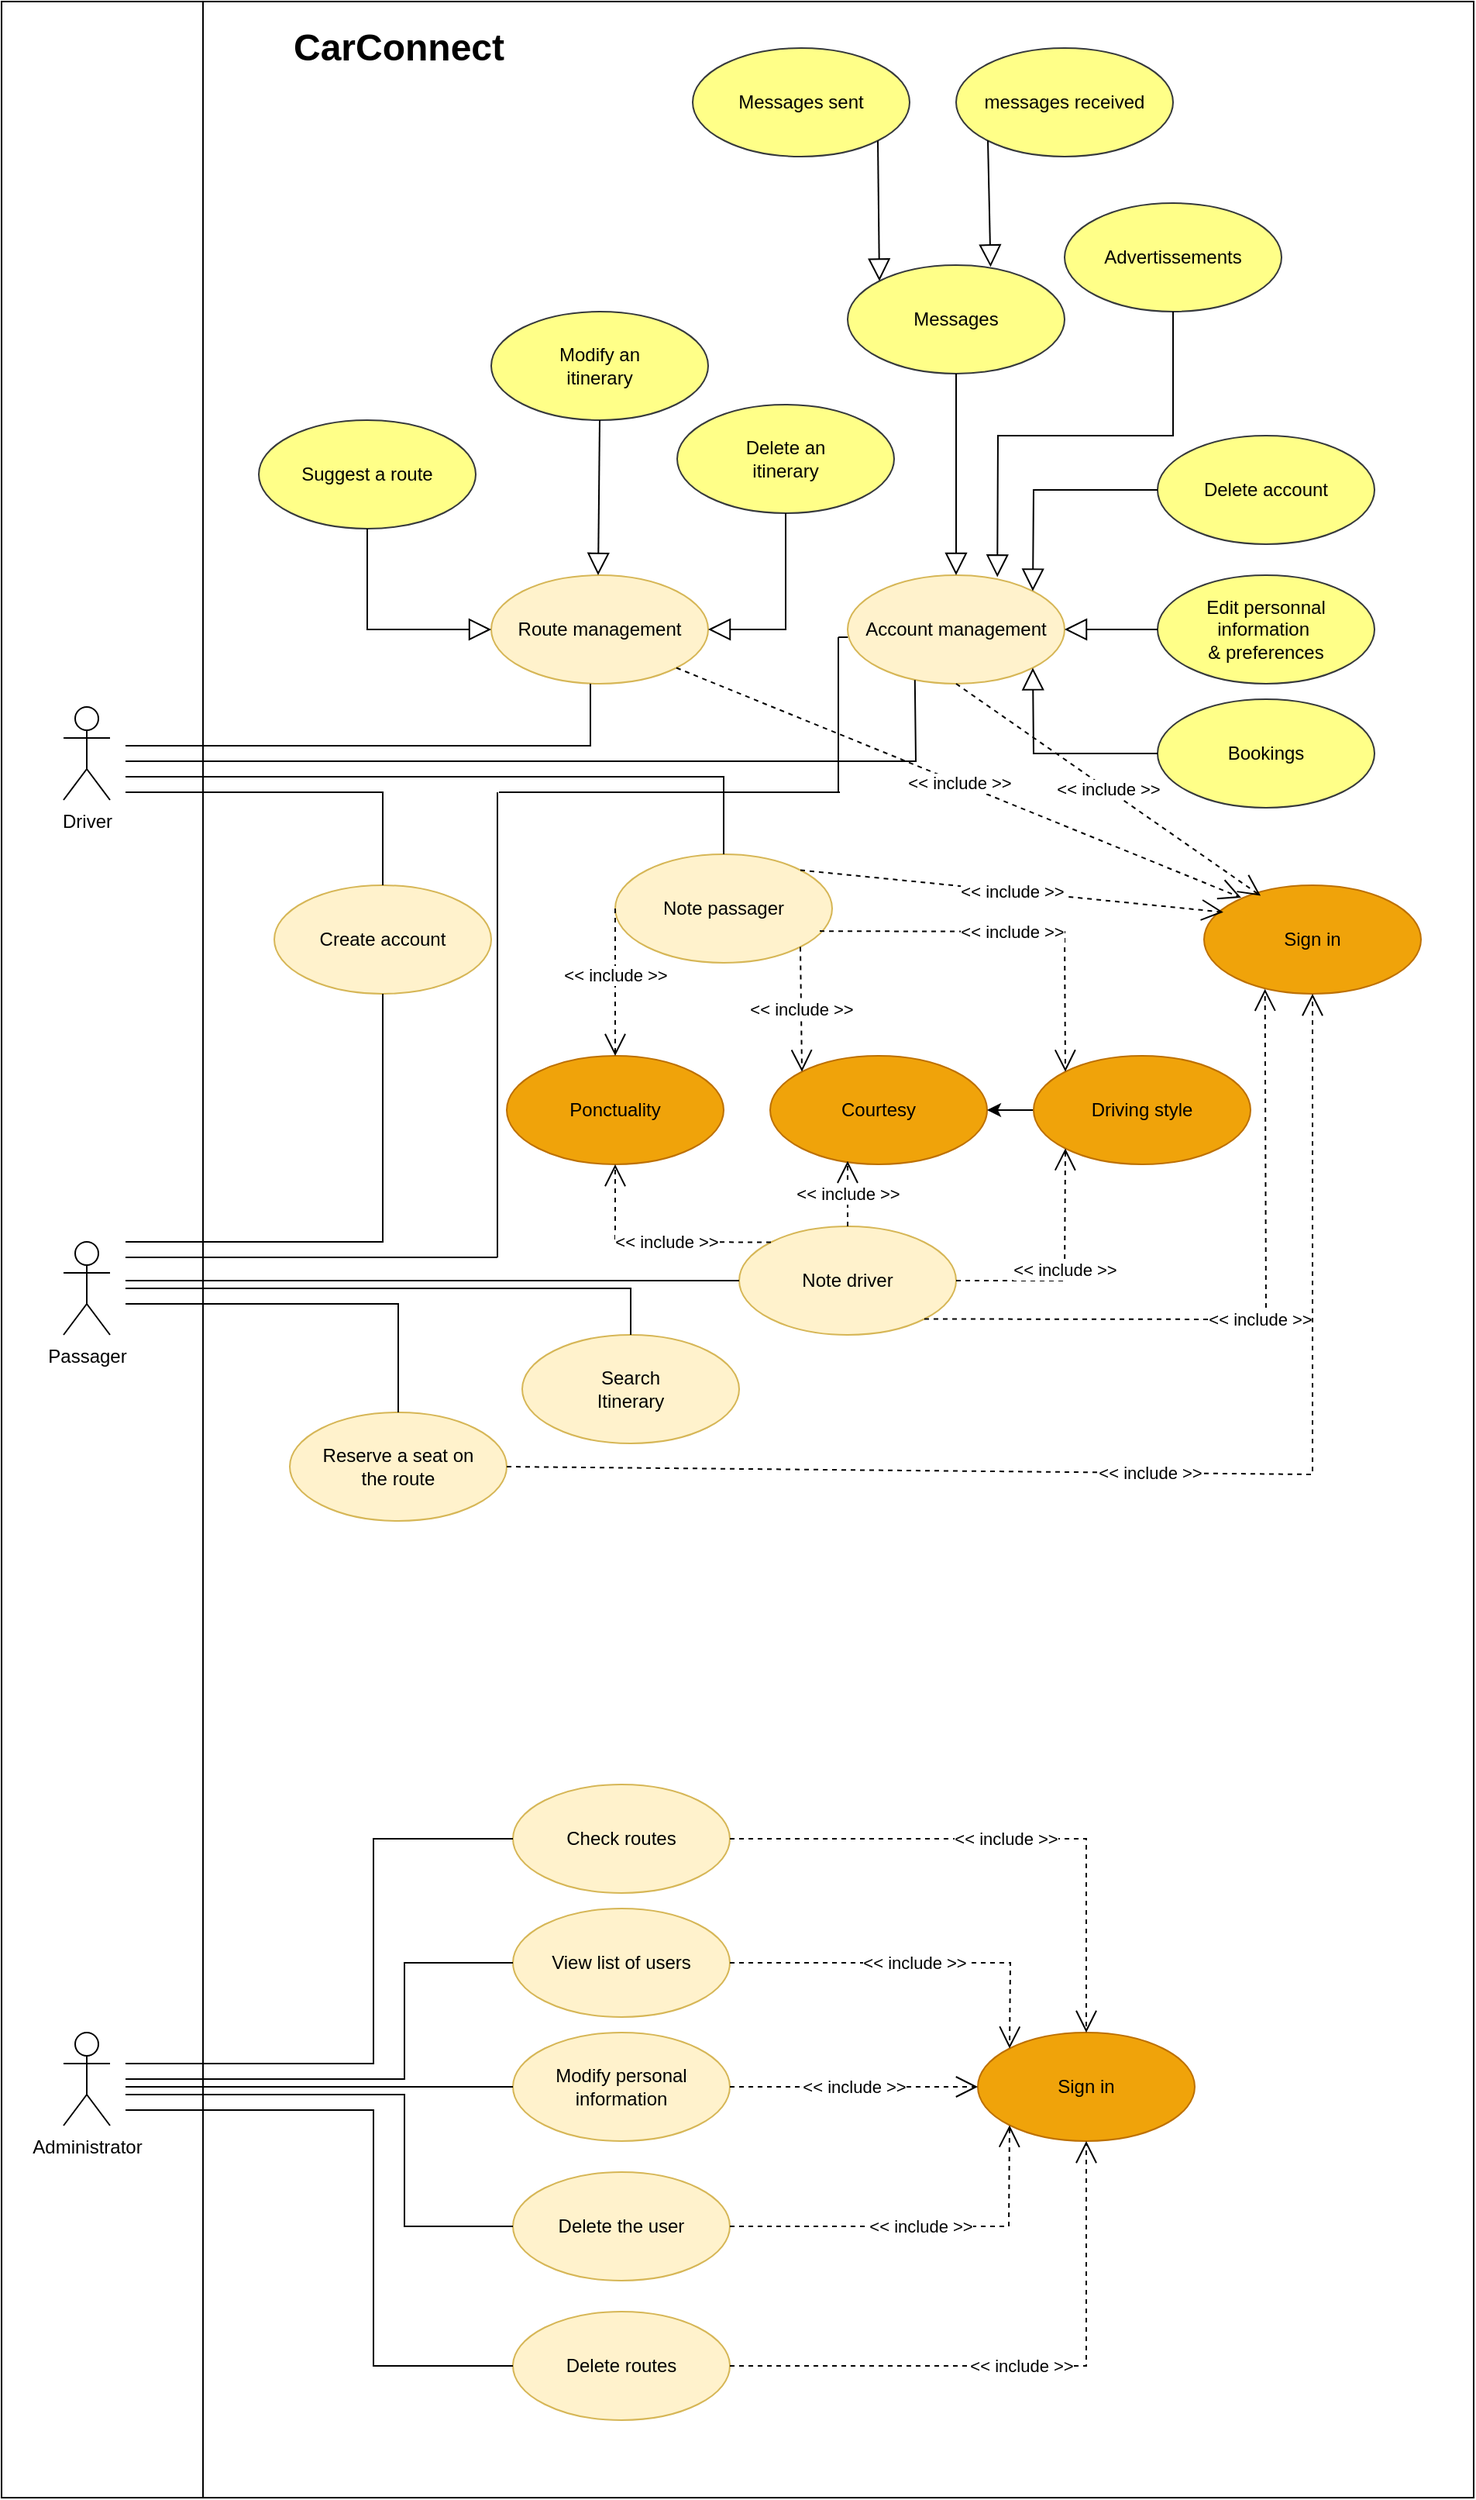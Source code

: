 <mxfile version="26.1.0">
  <diagram name="Page-1" id="--tM3wPtxwtpkSuRADcL">
    <mxGraphModel dx="1582" dy="1767" grid="1" gridSize="10" guides="1" tooltips="1" connect="1" arrows="1" fold="1" page="1" pageScale="1" pageWidth="827" pageHeight="1169" math="0" shadow="0">
      <root>
        <mxCell id="0" />
        <mxCell id="1" parent="0" />
        <mxCell id="KOOQ3f6KhEWfk4382-q5-13" value="" style="rounded=0;whiteSpace=wrap;html=1;" vertex="1" parent="1">
          <mxGeometry x="700" y="90" width="946" height="1610" as="geometry" />
        </mxCell>
        <mxCell id="KOOQ3f6KhEWfk4382-q5-12" value="" style="rounded=0;whiteSpace=wrap;html=1;" vertex="1" parent="1">
          <mxGeometry x="830" y="90" width="820" height="1610" as="geometry" />
        </mxCell>
        <mxCell id="TRSJzEvxHJCrdjSe0Vc8-3" value="Create account" style="ellipse;whiteSpace=wrap;html=1;fillColor=#fff2cc;strokeColor=#d6b656;" parent="1" vertex="1">
          <mxGeometry x="876" y="660" width="140" height="70" as="geometry" />
        </mxCell>
        <mxCell id="TRSJzEvxHJCrdjSe0Vc8-4" value="Account management" style="ellipse;whiteSpace=wrap;html=1;fillColor=#fff2cc;strokeColor=#d6b656;" parent="1" vertex="1">
          <mxGeometry x="1246" y="460" width="140" height="70" as="geometry" />
        </mxCell>
        <mxCell id="TRSJzEvxHJCrdjSe0Vc8-5" value="Route management" style="ellipse;whiteSpace=wrap;html=1;fillColor=#fff2cc;strokeColor=#d6b656;" parent="1" vertex="1">
          <mxGeometry x="1016" y="460" width="140" height="70" as="geometry" />
        </mxCell>
        <mxCell id="TRSJzEvxHJCrdjSe0Vc8-6" value="Note passager" style="ellipse;whiteSpace=wrap;html=1;fillColor=#fff2cc;strokeColor=#d6b656;" parent="1" vertex="1">
          <mxGeometry x="1096" y="640" width="140" height="70" as="geometry" />
        </mxCell>
        <mxCell id="TRSJzEvxHJCrdjSe0Vc8-7" value="Note driver" style="ellipse;whiteSpace=wrap;html=1;fillColor=#fff2cc;strokeColor=#d6b656;" parent="1" vertex="1">
          <mxGeometry x="1176" y="880" width="140" height="70" as="geometry" />
        </mxCell>
        <mxCell id="TRSJzEvxHJCrdjSe0Vc8-8" value="Reserve a seat on&lt;div&gt;the route&lt;/div&gt;" style="ellipse;whiteSpace=wrap;html=1;fillColor=#fff2cc;strokeColor=#d6b656;" parent="1" vertex="1">
          <mxGeometry x="886" y="1000" width="140" height="70" as="geometry" />
        </mxCell>
        <mxCell id="TRSJzEvxHJCrdjSe0Vc8-9" value="View list of users" style="ellipse;whiteSpace=wrap;html=1;fillColor=#fff2cc;strokeColor=#d6b656;" parent="1" vertex="1">
          <mxGeometry x="1030" y="1320" width="140" height="70" as="geometry" />
        </mxCell>
        <mxCell id="TRSJzEvxHJCrdjSe0Vc8-10" value="Modify personal information" style="ellipse;whiteSpace=wrap;html=1;fillColor=#fff2cc;strokeColor=#d6b656;" parent="1" vertex="1">
          <mxGeometry x="1030" y="1400" width="140" height="70" as="geometry" />
        </mxCell>
        <mxCell id="TRSJzEvxHJCrdjSe0Vc8-11" value="Delete routes" style="ellipse;whiteSpace=wrap;html=1;fillColor=#fff2cc;strokeColor=#d6b656;" parent="1" vertex="1">
          <mxGeometry x="1030" y="1580" width="140" height="70" as="geometry" />
        </mxCell>
        <mxCell id="TRSJzEvxHJCrdjSe0Vc8-12" value="Delete the user" style="ellipse;whiteSpace=wrap;html=1;fillColor=#fff2cc;strokeColor=#d6b656;" parent="1" vertex="1">
          <mxGeometry x="1030" y="1490" width="140" height="70" as="geometry" />
        </mxCell>
        <mxCell id="TRSJzEvxHJCrdjSe0Vc8-13" value="Check routes" style="ellipse;whiteSpace=wrap;html=1;fillColor=#fff2cc;strokeColor=#d6b656;" parent="1" vertex="1">
          <mxGeometry x="1030" y="1240" width="140" height="70" as="geometry" />
        </mxCell>
        <mxCell id="TRSJzEvxHJCrdjSe0Vc8-14" value="messages received" style="ellipse;whiteSpace=wrap;html=1;fillColor=#ffff88;strokeColor=#36393d;" parent="1" vertex="1">
          <mxGeometry x="1316" y="120" width="140" height="70" as="geometry" />
        </mxCell>
        <mxCell id="TRSJzEvxHJCrdjSe0Vc8-15" value="Bookings" style="ellipse;whiteSpace=wrap;html=1;fillColor=#ffff88;strokeColor=#36393d;" parent="1" vertex="1">
          <mxGeometry x="1446" y="540" width="140" height="70" as="geometry" />
        </mxCell>
        <mxCell id="TRSJzEvxHJCrdjSe0Vc8-16" value="Messages" style="ellipse;whiteSpace=wrap;html=1;fillColor=#ffff88;strokeColor=#36393d;" parent="1" vertex="1">
          <mxGeometry x="1246" y="260" width="140" height="70" as="geometry" />
        </mxCell>
        <mxCell id="TRSJzEvxHJCrdjSe0Vc8-17" value="Suggest a route" style="ellipse;whiteSpace=wrap;html=1;fillColor=#ffff88;strokeColor=#36393d;" parent="1" vertex="1">
          <mxGeometry x="866" y="360" width="140" height="70" as="geometry" />
        </mxCell>
        <mxCell id="TRSJzEvxHJCrdjSe0Vc8-18" value="Delete an&lt;div&gt;itinerary&lt;/div&gt;" style="ellipse;whiteSpace=wrap;html=1;fillColor=#ffff88;strokeColor=#36393d;" parent="1" vertex="1">
          <mxGeometry x="1136" y="350" width="140" height="70" as="geometry" />
        </mxCell>
        <mxCell id="TRSJzEvxHJCrdjSe0Vc8-19" value="Modify an&lt;div&gt;&lt;div&gt;itinerary&lt;/div&gt;&lt;/div&gt;" style="ellipse;whiteSpace=wrap;html=1;fillColor=#ffff88;strokeColor=#36393d;" parent="1" vertex="1">
          <mxGeometry x="1016" y="290" width="140" height="70" as="geometry" />
        </mxCell>
        <mxCell id="TRSJzEvxHJCrdjSe0Vc8-20" value="Advertissements" style="ellipse;whiteSpace=wrap;html=1;fillColor=#ffff88;strokeColor=#36393d;" parent="1" vertex="1">
          <mxGeometry x="1386" y="220" width="140" height="70" as="geometry" />
        </mxCell>
        <mxCell id="TRSJzEvxHJCrdjSe0Vc8-21" value="Delete account" style="ellipse;whiteSpace=wrap;html=1;fillColor=#ffff88;strokeColor=#36393d;" parent="1" vertex="1">
          <mxGeometry x="1446" y="370" width="140" height="70" as="geometry" />
        </mxCell>
        <mxCell id="TRSJzEvxHJCrdjSe0Vc8-22" value="Edit personnal information&amp;nbsp;&lt;div&gt;&amp;amp; preferences&lt;/div&gt;" style="ellipse;whiteSpace=wrap;html=1;fillColor=#ffff88;strokeColor=#36393d;" parent="1" vertex="1">
          <mxGeometry x="1446" y="460" width="140" height="70" as="geometry" />
        </mxCell>
        <mxCell id="TRSJzEvxHJCrdjSe0Vc8-23" value="Sign in" style="ellipse;whiteSpace=wrap;html=1;fillColor=#f0a30a;strokeColor=#BD7000;fontColor=#000000;" parent="1" vertex="1">
          <mxGeometry x="1476" y="660" width="140" height="70" as="geometry" />
        </mxCell>
        <mxCell id="TRSJzEvxHJCrdjSe0Vc8-24" value="Sign in" style="ellipse;whiteSpace=wrap;html=1;fillColor=#f0a30a;strokeColor=#BD7000;fontColor=#000000;" parent="1" vertex="1">
          <mxGeometry x="1330" y="1400" width="140" height="70" as="geometry" />
        </mxCell>
        <mxCell id="TRSJzEvxHJCrdjSe0Vc8-25" value="Ponctuality" style="ellipse;whiteSpace=wrap;html=1;fillColor=#f0a30a;strokeColor=#BD7000;fontColor=#000000;" parent="1" vertex="1">
          <mxGeometry x="1026" y="770" width="140" height="70" as="geometry" />
        </mxCell>
        <mxCell id="TRSJzEvxHJCrdjSe0Vc8-26" value="Courtesy" style="ellipse;whiteSpace=wrap;html=1;fillColor=#f0a30a;strokeColor=#BD7000;fontColor=#000000;" parent="1" vertex="1">
          <mxGeometry x="1196" y="770" width="140" height="70" as="geometry" />
        </mxCell>
        <mxCell id="TRSJzEvxHJCrdjSe0Vc8-27" value="" style="edgeStyle=orthogonalEdgeStyle;rounded=0;orthogonalLoop=1;jettySize=auto;html=1;" parent="1" source="TRSJzEvxHJCrdjSe0Vc8-28" target="TRSJzEvxHJCrdjSe0Vc8-26" edge="1">
          <mxGeometry relative="1" as="geometry" />
        </mxCell>
        <mxCell id="TRSJzEvxHJCrdjSe0Vc8-28" value="Driving style" style="ellipse;whiteSpace=wrap;html=1;fillColor=#f0a30a;strokeColor=#BD7000;fontColor=#000000;" parent="1" vertex="1">
          <mxGeometry x="1366" y="770" width="140" height="70" as="geometry" />
        </mxCell>
        <mxCell id="TRSJzEvxHJCrdjSe0Vc8-29" value="Driver" style="shape=umlActor;verticalLabelPosition=bottom;verticalAlign=top;html=1;" parent="1" vertex="1">
          <mxGeometry x="740" y="545" width="30" height="60" as="geometry" />
        </mxCell>
        <mxCell id="TRSJzEvxHJCrdjSe0Vc8-30" value="" style="endArrow=none;html=1;rounded=0;entryX=0.5;entryY=0;entryDx=0;entryDy=0;" parent="1" target="TRSJzEvxHJCrdjSe0Vc8-3" edge="1">
          <mxGeometry width="50" height="50" relative="1" as="geometry">
            <mxPoint x="780" y="600" as="sourcePoint" />
            <mxPoint x="1160" y="540" as="targetPoint" />
            <Array as="points">
              <mxPoint x="946" y="600" />
            </Array>
          </mxGeometry>
        </mxCell>
        <mxCell id="TRSJzEvxHJCrdjSe0Vc8-31" value="" style="endArrow=none;html=1;rounded=0;entryX=0.31;entryY=0.966;entryDx=0;entryDy=0;entryPerimeter=0;" parent="1" target="TRSJzEvxHJCrdjSe0Vc8-4" edge="1">
          <mxGeometry width="50" height="50" relative="1" as="geometry">
            <mxPoint x="780" y="580" as="sourcePoint" />
            <mxPoint x="1290" y="550" as="targetPoint" />
            <Array as="points">
              <mxPoint x="1290" y="580" />
            </Array>
          </mxGeometry>
        </mxCell>
        <mxCell id="TRSJzEvxHJCrdjSe0Vc8-32" value="" style="endArrow=block;endFill=0;endSize=12;html=1;rounded=0;entryX=0.5;entryY=0;entryDx=0;entryDy=0;exitX=0.5;exitY=1;exitDx=0;exitDy=0;" parent="1" source="TRSJzEvxHJCrdjSe0Vc8-16" target="TRSJzEvxHJCrdjSe0Vc8-4" edge="1">
          <mxGeometry width="160" relative="1" as="geometry">
            <mxPoint x="1186" y="420" as="sourcePoint" />
            <mxPoint x="1266" y="590" as="targetPoint" />
          </mxGeometry>
        </mxCell>
        <mxCell id="TRSJzEvxHJCrdjSe0Vc8-33" value="Messages sent" style="ellipse;whiteSpace=wrap;html=1;fillColor=#ffff88;strokeColor=#36393d;" parent="1" vertex="1">
          <mxGeometry x="1146" y="120" width="140" height="70" as="geometry" />
        </mxCell>
        <mxCell id="TRSJzEvxHJCrdjSe0Vc8-34" value="" style="endArrow=block;endFill=0;endSize=12;html=1;rounded=0;exitX=0;exitY=1;exitDx=0;exitDy=0;entryX=0.659;entryY=0.017;entryDx=0;entryDy=0;entryPerimeter=0;" parent="1" source="TRSJzEvxHJCrdjSe0Vc8-14" target="TRSJzEvxHJCrdjSe0Vc8-16" edge="1">
          <mxGeometry width="160" relative="1" as="geometry">
            <mxPoint x="1246" y="290" as="sourcePoint" />
            <mxPoint x="1336" y="260" as="targetPoint" />
          </mxGeometry>
        </mxCell>
        <mxCell id="TRSJzEvxHJCrdjSe0Vc8-35" value="" style="endArrow=block;endFill=0;endSize=12;html=1;rounded=0;entryX=0;entryY=0;entryDx=0;entryDy=0;exitX=1;exitY=1;exitDx=0;exitDy=0;" parent="1" source="TRSJzEvxHJCrdjSe0Vc8-33" target="TRSJzEvxHJCrdjSe0Vc8-16" edge="1">
          <mxGeometry width="160" relative="1" as="geometry">
            <mxPoint x="1107" y="210" as="sourcePoint" />
            <mxPoint x="1106" y="280" as="targetPoint" />
          </mxGeometry>
        </mxCell>
        <mxCell id="TRSJzEvxHJCrdjSe0Vc8-36" value="" style="endArrow=block;endFill=0;endSize=12;html=1;rounded=0;entryX=0.69;entryY=0.017;entryDx=0;entryDy=0;exitX=0.5;exitY=1;exitDx=0;exitDy=0;entryPerimeter=0;" parent="1" source="TRSJzEvxHJCrdjSe0Vc8-20" target="TRSJzEvxHJCrdjSe0Vc8-4" edge="1">
          <mxGeometry width="160" relative="1" as="geometry">
            <mxPoint x="1196" y="330" as="sourcePoint" />
            <mxPoint x="1196" y="490" as="targetPoint" />
            <Array as="points">
              <mxPoint x="1456" y="370" />
              <mxPoint x="1343" y="370" />
            </Array>
          </mxGeometry>
        </mxCell>
        <mxCell id="TRSJzEvxHJCrdjSe0Vc8-37" value="" style="endArrow=block;endFill=0;endSize=12;html=1;rounded=0;entryX=1;entryY=0;entryDx=0;entryDy=0;exitX=0;exitY=0.5;exitDx=0;exitDy=0;" parent="1" source="TRSJzEvxHJCrdjSe0Vc8-21" target="TRSJzEvxHJCrdjSe0Vc8-4" edge="1">
          <mxGeometry width="160" relative="1" as="geometry">
            <mxPoint x="1276" y="345" as="sourcePoint" />
            <mxPoint x="1276" y="470" as="targetPoint" />
            <Array as="points">
              <mxPoint x="1366" y="405" />
            </Array>
          </mxGeometry>
        </mxCell>
        <mxCell id="TRSJzEvxHJCrdjSe0Vc8-38" value="" style="endArrow=block;endFill=0;endSize=12;html=1;rounded=0;entryX=1;entryY=0.5;entryDx=0;entryDy=0;exitX=0;exitY=0.5;exitDx=0;exitDy=0;" parent="1" source="TRSJzEvxHJCrdjSe0Vc8-22" target="TRSJzEvxHJCrdjSe0Vc8-4" edge="1">
          <mxGeometry width="160" relative="1" as="geometry">
            <mxPoint x="1276" y="345" as="sourcePoint" />
            <mxPoint x="1276" y="470" as="targetPoint" />
          </mxGeometry>
        </mxCell>
        <mxCell id="TRSJzEvxHJCrdjSe0Vc8-39" value="" style="endArrow=none;html=1;rounded=0;entryX=0.5;entryY=1;entryDx=0;entryDy=0;" parent="1" edge="1">
          <mxGeometry width="50" height="50" relative="1" as="geometry">
            <mxPoint x="780" y="570" as="sourcePoint" />
            <mxPoint x="1080" y="530" as="targetPoint" />
            <Array as="points">
              <mxPoint x="1080" y="570" />
            </Array>
          </mxGeometry>
        </mxCell>
        <mxCell id="TRSJzEvxHJCrdjSe0Vc8-40" value="" style="endArrow=block;endFill=0;endSize=12;html=1;rounded=0;exitX=0;exitY=0.5;exitDx=0;exitDy=0;entryX=1;entryY=1;entryDx=0;entryDy=0;" parent="1" source="TRSJzEvxHJCrdjSe0Vc8-15" target="TRSJzEvxHJCrdjSe0Vc8-4" edge="1">
          <mxGeometry width="160" relative="1" as="geometry">
            <mxPoint x="1436" y="570" as="sourcePoint" />
            <mxPoint x="1366" y="580" as="targetPoint" />
            <Array as="points">
              <mxPoint x="1366" y="575" />
            </Array>
          </mxGeometry>
        </mxCell>
        <mxCell id="TRSJzEvxHJCrdjSe0Vc8-41" value="" style="endArrow=block;endFill=0;endSize=12;html=1;rounded=0;exitX=0.5;exitY=1;exitDx=0;exitDy=0;" parent="1" source="TRSJzEvxHJCrdjSe0Vc8-19" edge="1">
          <mxGeometry width="160" relative="1" as="geometry">
            <mxPoint x="1085.44" y="330" as="sourcePoint" />
            <mxPoint x="1085" y="460" as="targetPoint" />
          </mxGeometry>
        </mxCell>
        <mxCell id="TRSJzEvxHJCrdjSe0Vc8-42" value="" style="endArrow=block;endFill=0;endSize=12;html=1;rounded=0;entryX=1;entryY=0.5;entryDx=0;entryDy=0;exitX=0.5;exitY=1;exitDx=0;exitDy=0;" parent="1" source="TRSJzEvxHJCrdjSe0Vc8-18" target="TRSJzEvxHJCrdjSe0Vc8-5" edge="1">
          <mxGeometry width="160" relative="1" as="geometry">
            <mxPoint x="1186" y="430" as="sourcePoint" />
            <mxPoint x="1186" y="560" as="targetPoint" />
            <Array as="points">
              <mxPoint x="1206" y="495" />
            </Array>
          </mxGeometry>
        </mxCell>
        <mxCell id="TRSJzEvxHJCrdjSe0Vc8-43" value="" style="endArrow=block;endFill=0;endSize=12;html=1;rounded=0;exitX=0.5;exitY=1;exitDx=0;exitDy=0;entryX=0;entryY=0.5;entryDx=0;entryDy=0;" parent="1" source="TRSJzEvxHJCrdjSe0Vc8-17" target="TRSJzEvxHJCrdjSe0Vc8-5" edge="1">
          <mxGeometry width="160" relative="1" as="geometry">
            <mxPoint x="1096" y="370" as="sourcePoint" />
            <mxPoint x="1095" y="470" as="targetPoint" />
            <Array as="points">
              <mxPoint x="936" y="495" />
            </Array>
          </mxGeometry>
        </mxCell>
        <mxCell id="TRSJzEvxHJCrdjSe0Vc8-44" value="" style="endArrow=none;html=1;rounded=0;entryX=0.5;entryY=0;entryDx=0;entryDy=0;" parent="1" target="TRSJzEvxHJCrdjSe0Vc8-6" edge="1">
          <mxGeometry width="50" height="50" relative="1" as="geometry">
            <mxPoint x="780" y="590" as="sourcePoint" />
            <mxPoint x="1320" y="630" as="targetPoint" />
            <Array as="points">
              <mxPoint x="1166" y="590" />
            </Array>
          </mxGeometry>
        </mxCell>
        <mxCell id="TRSJzEvxHJCrdjSe0Vc8-45" value="&amp;lt;&amp;lt; include &amp;gt;&amp;gt;" style="endArrow=open;endSize=12;dashed=1;html=1;rounded=0;exitX=0.943;exitY=0.708;exitDx=0;exitDy=0;entryX=0;entryY=0;entryDx=0;entryDy=0;exitPerimeter=0;" parent="1" source="TRSJzEvxHJCrdjSe0Vc8-6" target="TRSJzEvxHJCrdjSe0Vc8-28" edge="1">
          <mxGeometry width="160" relative="1" as="geometry">
            <mxPoint x="1206" y="810" as="sourcePoint" />
            <mxPoint x="1376" y="750" as="targetPoint" />
            <Array as="points">
              <mxPoint x="1386" y="690" />
            </Array>
          </mxGeometry>
        </mxCell>
        <mxCell id="TRSJzEvxHJCrdjSe0Vc8-46" value="&amp;lt;&amp;lt; include &amp;gt;&amp;gt;" style="endArrow=open;endSize=12;dashed=1;html=1;rounded=0;exitX=1;exitY=1;exitDx=0;exitDy=0;entryX=0;entryY=0;entryDx=0;entryDy=0;" parent="1" source="TRSJzEvxHJCrdjSe0Vc8-6" target="TRSJzEvxHJCrdjSe0Vc8-26" edge="1">
          <mxGeometry width="160" relative="1" as="geometry">
            <mxPoint x="1246" y="705" as="sourcePoint" />
            <mxPoint x="1366" y="705" as="targetPoint" />
            <Array as="points" />
          </mxGeometry>
        </mxCell>
        <mxCell id="TRSJzEvxHJCrdjSe0Vc8-47" value="&amp;lt;&amp;lt; include &amp;gt;&amp;gt;" style="endArrow=open;endSize=12;dashed=1;html=1;rounded=0;exitX=0;exitY=0.5;exitDx=0;exitDy=0;entryX=0.5;entryY=0;entryDx=0;entryDy=0;" parent="1" source="TRSJzEvxHJCrdjSe0Vc8-6" target="TRSJzEvxHJCrdjSe0Vc8-25" edge="1">
          <mxGeometry x="-0.098" width="160" relative="1" as="geometry">
            <mxPoint x="1256" y="715" as="sourcePoint" />
            <mxPoint x="1376" y="715" as="targetPoint" />
            <Array as="points">
              <mxPoint x="1096" y="720" />
            </Array>
            <mxPoint as="offset" />
          </mxGeometry>
        </mxCell>
        <mxCell id="TRSJzEvxHJCrdjSe0Vc8-48" value="Passager" style="shape=umlActor;verticalLabelPosition=bottom;verticalAlign=top;html=1;" parent="1" vertex="1">
          <mxGeometry x="740" y="890" width="30" height="60" as="geometry" />
        </mxCell>
        <mxCell id="TRSJzEvxHJCrdjSe0Vc8-49" value="" style="endArrow=none;html=1;rounded=0;entryX=0.5;entryY=1;entryDx=0;entryDy=0;" parent="1" target="TRSJzEvxHJCrdjSe0Vc8-3" edge="1">
          <mxGeometry width="50" height="50" relative="1" as="geometry">
            <mxPoint x="780" y="890" as="sourcePoint" />
            <mxPoint x="1220" y="860" as="targetPoint" />
            <Array as="points">
              <mxPoint x="946" y="890" />
            </Array>
          </mxGeometry>
        </mxCell>
        <mxCell id="TRSJzEvxHJCrdjSe0Vc8-50" value="" style="endArrow=none;html=1;rounded=0;entryX=0;entryY=0.5;entryDx=0;entryDy=0;" parent="1" target="TRSJzEvxHJCrdjSe0Vc8-7" edge="1">
          <mxGeometry width="50" height="50" relative="1" as="geometry">
            <mxPoint x="780" y="915" as="sourcePoint" />
            <mxPoint x="1220" y="860" as="targetPoint" />
          </mxGeometry>
        </mxCell>
        <mxCell id="TRSJzEvxHJCrdjSe0Vc8-51" value="&amp;lt;&amp;lt; include &amp;gt;&amp;gt;" style="endArrow=open;endSize=12;dashed=1;html=1;rounded=0;exitX=0;exitY=0;exitDx=0;exitDy=0;entryX=0.5;entryY=1;entryDx=0;entryDy=0;" parent="1" source="TRSJzEvxHJCrdjSe0Vc8-7" target="TRSJzEvxHJCrdjSe0Vc8-25" edge="1">
          <mxGeometry x="-0.098" width="160" relative="1" as="geometry">
            <mxPoint x="1076" y="850" as="sourcePoint" />
            <mxPoint x="1076" y="945" as="targetPoint" />
            <Array as="points">
              <mxPoint x="1096" y="890" />
            </Array>
            <mxPoint as="offset" />
          </mxGeometry>
        </mxCell>
        <mxCell id="TRSJzEvxHJCrdjSe0Vc8-52" value="&amp;lt;&amp;lt; include &amp;gt;&amp;gt;" style="endArrow=open;endSize=12;dashed=1;html=1;rounded=0;exitX=0.5;exitY=0;exitDx=0;exitDy=0;entryX=0.357;entryY=0.97;entryDx=0;entryDy=0;entryPerimeter=0;" parent="1" source="TRSJzEvxHJCrdjSe0Vc8-7" target="TRSJzEvxHJCrdjSe0Vc8-26" edge="1">
          <mxGeometry width="160" relative="1" as="geometry">
            <mxPoint x="1356" y="870" as="sourcePoint" />
            <mxPoint x="1356" y="950" as="targetPoint" />
            <Array as="points" />
          </mxGeometry>
        </mxCell>
        <mxCell id="TRSJzEvxHJCrdjSe0Vc8-53" value="&amp;lt;&amp;lt; include &amp;gt;&amp;gt;" style="endArrow=open;endSize=12;dashed=1;html=1;rounded=0;exitX=1;exitY=0.5;exitDx=0;exitDy=0;entryX=0;entryY=1;entryDx=0;entryDy=0;" parent="1" source="TRSJzEvxHJCrdjSe0Vc8-7" target="TRSJzEvxHJCrdjSe0Vc8-28" edge="1">
          <mxGeometry width="160" relative="1" as="geometry">
            <mxPoint x="1236" y="720" as="sourcePoint" />
            <mxPoint x="1236" y="800" as="targetPoint" />
            <Array as="points">
              <mxPoint x="1386" y="915" />
            </Array>
          </mxGeometry>
        </mxCell>
        <mxCell id="TRSJzEvxHJCrdjSe0Vc8-54" value="Search&lt;div&gt;Itinerary&lt;/div&gt;" style="ellipse;whiteSpace=wrap;html=1;fillColor=#fff2cc;strokeColor=#d6b656;" parent="1" vertex="1">
          <mxGeometry x="1036" y="950" width="140" height="70" as="geometry" />
        </mxCell>
        <mxCell id="TRSJzEvxHJCrdjSe0Vc8-55" value="" style="endArrow=none;html=1;rounded=0;entryX=0.5;entryY=0;entryDx=0;entryDy=0;" parent="1" target="TRSJzEvxHJCrdjSe0Vc8-54" edge="1">
          <mxGeometry width="50" height="50" relative="1" as="geometry">
            <mxPoint x="780" y="920" as="sourcePoint" />
            <mxPoint x="1270" y="850" as="targetPoint" />
            <Array as="points">
              <mxPoint x="1106" y="920" />
            </Array>
          </mxGeometry>
        </mxCell>
        <mxCell id="TRSJzEvxHJCrdjSe0Vc8-56" value="&amp;lt;&amp;lt; include &amp;gt;&amp;gt;" style="endArrow=open;endSize=12;dashed=1;html=1;rounded=0;exitX=1;exitY=0;exitDx=0;exitDy=0;entryX=0.089;entryY=0.248;entryDx=0;entryDy=0;entryPerimeter=0;" parent="1" source="TRSJzEvxHJCrdjSe0Vc8-6" target="TRSJzEvxHJCrdjSe0Vc8-23" edge="1">
          <mxGeometry width="160" relative="1" as="geometry">
            <mxPoint x="1246" y="685" as="sourcePoint" />
            <mxPoint x="1396" y="800" as="targetPoint" />
            <Array as="points" />
          </mxGeometry>
        </mxCell>
        <mxCell id="TRSJzEvxHJCrdjSe0Vc8-57" value="&amp;lt;&amp;lt; include &amp;gt;&amp;gt;" style="endArrow=open;endSize=12;dashed=1;html=1;rounded=0;exitX=1;exitY=1;exitDx=0;exitDy=0;entryX=0.171;entryY=0.114;entryDx=0;entryDy=0;entryPerimeter=0;" parent="1" source="TRSJzEvxHJCrdjSe0Vc8-5" target="TRSJzEvxHJCrdjSe0Vc8-23" edge="1">
          <mxGeometry width="160" relative="1" as="geometry">
            <mxPoint x="1226" y="660" as="sourcePoint" />
            <mxPoint x="1506" y="680" as="targetPoint" />
            <Array as="points" />
          </mxGeometry>
        </mxCell>
        <mxCell id="TRSJzEvxHJCrdjSe0Vc8-58" value="&amp;lt;&amp;lt; include &amp;gt;&amp;gt;" style="endArrow=open;endSize=12;dashed=1;html=1;rounded=0;exitX=0.5;exitY=1;exitDx=0;exitDy=0;entryX=0.261;entryY=0.097;entryDx=0;entryDy=0;entryPerimeter=0;" parent="1" source="TRSJzEvxHJCrdjSe0Vc8-4" target="TRSJzEvxHJCrdjSe0Vc8-23" edge="1">
          <mxGeometry width="160" relative="1" as="geometry">
            <mxPoint x="1226" y="660" as="sourcePoint" />
            <mxPoint x="1498" y="687" as="targetPoint" />
            <Array as="points" />
          </mxGeometry>
        </mxCell>
        <mxCell id="TRSJzEvxHJCrdjSe0Vc8-59" value="&amp;lt;&amp;lt; include &amp;gt;&amp;gt;" style="endArrow=open;endSize=12;dashed=1;html=1;rounded=0;entryX=0.281;entryY=0.955;entryDx=0;entryDy=0;exitX=1;exitY=1;exitDx=0;exitDy=0;entryPerimeter=0;" parent="1" source="TRSJzEvxHJCrdjSe0Vc8-7" target="TRSJzEvxHJCrdjSe0Vc8-23" edge="1">
          <mxGeometry width="160" relative="1" as="geometry">
            <mxPoint x="1326" y="925" as="sourcePoint" />
            <mxPoint x="1396" y="850" as="targetPoint" />
            <Array as="points">
              <mxPoint x="1516" y="940" />
            </Array>
          </mxGeometry>
        </mxCell>
        <mxCell id="TRSJzEvxHJCrdjSe0Vc8-60" value="&amp;lt;&amp;lt; include &amp;gt;&amp;gt;" style="endArrow=open;endSize=12;dashed=1;html=1;rounded=0;entryX=0.5;entryY=1;entryDx=0;entryDy=0;exitX=1;exitY=0.5;exitDx=0;exitDy=0;" parent="1" source="TRSJzEvxHJCrdjSe0Vc8-8" target="TRSJzEvxHJCrdjSe0Vc8-23" edge="1">
          <mxGeometry width="160" relative="1" as="geometry">
            <mxPoint x="1306" y="950" as="sourcePoint" />
            <mxPoint x="1525" y="737" as="targetPoint" />
            <Array as="points">
              <mxPoint x="1546" y="1040" />
            </Array>
          </mxGeometry>
        </mxCell>
        <mxCell id="TRSJzEvxHJCrdjSe0Vc8-61" value="" style="endArrow=none;html=1;rounded=0;entryX=0.5;entryY=0;entryDx=0;entryDy=0;" parent="1" target="TRSJzEvxHJCrdjSe0Vc8-8" edge="1">
          <mxGeometry width="50" height="50" relative="1" as="geometry">
            <mxPoint x="780" y="930" as="sourcePoint" />
            <mxPoint x="980" y="1000" as="targetPoint" />
            <Array as="points">
              <mxPoint x="956" y="930" />
            </Array>
          </mxGeometry>
        </mxCell>
        <mxCell id="TRSJzEvxHJCrdjSe0Vc8-62" value="" style="endArrow=none;html=1;rounded=0;entryX=0;entryY=0.5;entryDx=0;entryDy=0;" parent="1" target="TRSJzEvxHJCrdjSe0Vc8-10" edge="1">
          <mxGeometry width="50" height="50" relative="1" as="geometry">
            <mxPoint x="780" y="1435" as="sourcePoint" />
            <mxPoint x="1350" y="1510" as="targetPoint" />
          </mxGeometry>
        </mxCell>
        <mxCell id="TRSJzEvxHJCrdjSe0Vc8-63" value="" style="endArrow=none;html=1;rounded=0;entryX=0;entryY=0.5;entryDx=0;entryDy=0;" parent="1" target="TRSJzEvxHJCrdjSe0Vc8-9" edge="1">
          <mxGeometry width="50" height="50" relative="1" as="geometry">
            <mxPoint x="780" y="1430" as="sourcePoint" />
            <mxPoint x="1350" y="1510" as="targetPoint" />
            <Array as="points">
              <mxPoint x="960" y="1430" />
              <mxPoint x="960" y="1355" />
            </Array>
          </mxGeometry>
        </mxCell>
        <mxCell id="TRSJzEvxHJCrdjSe0Vc8-64" value="" style="endArrow=none;html=1;rounded=0;entryX=0;entryY=0.5;entryDx=0;entryDy=0;" parent="1" target="TRSJzEvxHJCrdjSe0Vc8-13" edge="1">
          <mxGeometry width="50" height="50" relative="1" as="geometry">
            <mxPoint x="780" y="1420" as="sourcePoint" />
            <mxPoint x="1350" y="1510" as="targetPoint" />
            <Array as="points">
              <mxPoint x="940" y="1420" />
              <mxPoint x="940" y="1275" />
            </Array>
          </mxGeometry>
        </mxCell>
        <mxCell id="TRSJzEvxHJCrdjSe0Vc8-65" value="" style="endArrow=none;html=1;rounded=0;entryX=0;entryY=0.5;entryDx=0;entryDy=0;" parent="1" target="TRSJzEvxHJCrdjSe0Vc8-12" edge="1">
          <mxGeometry width="50" height="50" relative="1" as="geometry">
            <mxPoint x="780" y="1440" as="sourcePoint" />
            <mxPoint x="1350" y="1510" as="targetPoint" />
            <Array as="points">
              <mxPoint x="960" y="1440" />
              <mxPoint x="960" y="1525" />
            </Array>
          </mxGeometry>
        </mxCell>
        <mxCell id="TRSJzEvxHJCrdjSe0Vc8-66" value="" style="endArrow=none;html=1;rounded=0;entryX=0;entryY=0.5;entryDx=0;entryDy=0;" parent="1" target="TRSJzEvxHJCrdjSe0Vc8-11" edge="1">
          <mxGeometry width="50" height="50" relative="1" as="geometry">
            <mxPoint x="780" y="1450" as="sourcePoint" />
            <mxPoint x="1350" y="1510" as="targetPoint" />
            <Array as="points">
              <mxPoint x="940" y="1450" />
              <mxPoint x="940" y="1615" />
            </Array>
          </mxGeometry>
        </mxCell>
        <mxCell id="TRSJzEvxHJCrdjSe0Vc8-67" value="&amp;lt;&amp;lt; include &amp;gt;&amp;gt;" style="endArrow=open;endSize=12;dashed=1;html=1;rounded=0;exitX=1;exitY=0.5;exitDx=0;exitDy=0;entryX=0;entryY=0.5;entryDx=0;entryDy=0;" parent="1" source="TRSJzEvxHJCrdjSe0Vc8-10" target="TRSJzEvxHJCrdjSe0Vc8-24" edge="1">
          <mxGeometry width="160" relative="1" as="geometry">
            <mxPoint x="1250" y="1530" as="sourcePoint" />
            <mxPoint x="1410" y="1530" as="targetPoint" />
            <mxPoint as="offset" />
          </mxGeometry>
        </mxCell>
        <mxCell id="TRSJzEvxHJCrdjSe0Vc8-68" value="&amp;lt;&amp;lt; include &amp;gt;&amp;gt;" style="endArrow=open;endSize=12;dashed=1;html=1;rounded=0;entryX=0;entryY=0;entryDx=0;entryDy=0;exitX=1;exitY=0.5;exitDx=0;exitDy=0;" parent="1" source="TRSJzEvxHJCrdjSe0Vc8-9" target="TRSJzEvxHJCrdjSe0Vc8-24" edge="1">
          <mxGeometry x="0.004" width="160" relative="1" as="geometry">
            <mxPoint x="1210" y="1354" as="sourcePoint" />
            <mxPoint x="1330" y="1354.47" as="targetPoint" />
            <mxPoint as="offset" />
            <Array as="points">
              <mxPoint x="1351" y="1355" />
            </Array>
          </mxGeometry>
        </mxCell>
        <mxCell id="TRSJzEvxHJCrdjSe0Vc8-69" value="&amp;lt;&amp;lt; include &amp;gt;&amp;gt;" style="endArrow=open;endSize=12;dashed=1;html=1;rounded=0;exitX=1;exitY=0.5;exitDx=0;exitDy=0;entryX=0.5;entryY=0;entryDx=0;entryDy=0;" parent="1" source="TRSJzEvxHJCrdjSe0Vc8-13" target="TRSJzEvxHJCrdjSe0Vc8-24" edge="1">
          <mxGeometry width="160" relative="1" as="geometry">
            <mxPoint x="1200" y="1290" as="sourcePoint" />
            <mxPoint x="1360" y="1290" as="targetPoint" />
            <mxPoint as="offset" />
            <Array as="points">
              <mxPoint x="1400" y="1275" />
            </Array>
          </mxGeometry>
        </mxCell>
        <mxCell id="TRSJzEvxHJCrdjSe0Vc8-70" value="&amp;lt;&amp;lt; include &amp;gt;&amp;gt;" style="endArrow=open;endSize=12;dashed=1;html=1;rounded=0;exitX=1;exitY=0.5;exitDx=0;exitDy=0;entryX=0;entryY=1;entryDx=0;entryDy=0;" parent="1" source="TRSJzEvxHJCrdjSe0Vc8-12" target="TRSJzEvxHJCrdjSe0Vc8-24" edge="1">
          <mxGeometry width="160" relative="1" as="geometry">
            <mxPoint x="1200" y="1520" as="sourcePoint" />
            <mxPoint x="1360" y="1520" as="targetPoint" />
            <mxPoint as="offset" />
            <Array as="points">
              <mxPoint x="1350" y="1525" />
            </Array>
          </mxGeometry>
        </mxCell>
        <mxCell id="TRSJzEvxHJCrdjSe0Vc8-71" value="&amp;lt;&amp;lt; include &amp;gt;&amp;gt;" style="endArrow=open;endSize=12;dashed=1;html=1;rounded=0;exitX=1;exitY=0.5;exitDx=0;exitDy=0;entryX=0.5;entryY=1;entryDx=0;entryDy=0;" parent="1" source="TRSJzEvxHJCrdjSe0Vc8-11" target="TRSJzEvxHJCrdjSe0Vc8-24" edge="1">
          <mxGeometry width="160" relative="1" as="geometry">
            <mxPoint x="1200" y="1465" as="sourcePoint" />
            <mxPoint x="1360" y="1465" as="targetPoint" />
            <mxPoint as="offset" />
            <Array as="points">
              <mxPoint x="1400" y="1615" />
            </Array>
          </mxGeometry>
        </mxCell>
        <mxCell id="TRSJzEvxHJCrdjSe0Vc8-72" value="Administrator" style="shape=umlActor;verticalLabelPosition=bottom;verticalAlign=top;html=1;" parent="1" vertex="1">
          <mxGeometry x="740" y="1400" width="30" height="60" as="geometry" />
        </mxCell>
        <mxCell id="TRSJzEvxHJCrdjSe0Vc8-73" value="CarConnect" style="text;strokeColor=none;fillColor=none;html=1;fontSize=24;fontStyle=1;verticalAlign=middle;align=center;" parent="1" vertex="1">
          <mxGeometry x="906" y="100" width="100" height="40" as="geometry" />
        </mxCell>
        <mxCell id="KOOQ3f6KhEWfk4382-q5-10" value="" style="group" vertex="1" connectable="0" parent="1">
          <mxGeometry x="780" y="500" width="460" height="400" as="geometry" />
        </mxCell>
        <mxCell id="KOOQ3f6KhEWfk4382-q5-5" value="" style="endArrow=none;html=1;rounded=0;fontSize=12;startSize=8;endSize=8;curved=1;" edge="1" parent="KOOQ3f6KhEWfk4382-q5-10">
          <mxGeometry width="50" height="50" relative="1" as="geometry">
            <mxPoint y="400" as="sourcePoint" />
            <mxPoint x="240" y="400" as="targetPoint" />
          </mxGeometry>
        </mxCell>
        <mxCell id="KOOQ3f6KhEWfk4382-q5-6" value="" style="endArrow=none;html=1;rounded=0;fontSize=12;startSize=8;endSize=8;curved=1;" edge="1" parent="KOOQ3f6KhEWfk4382-q5-10">
          <mxGeometry width="50" height="50" relative="1" as="geometry">
            <mxPoint x="240" y="400" as="sourcePoint" />
            <mxPoint x="240" y="100" as="targetPoint" />
          </mxGeometry>
        </mxCell>
        <mxCell id="KOOQ3f6KhEWfk4382-q5-7" value="" style="endArrow=none;html=1;rounded=0;fontSize=12;startSize=8;endSize=8;curved=1;" edge="1" parent="KOOQ3f6KhEWfk4382-q5-10">
          <mxGeometry width="50" height="50" relative="1" as="geometry">
            <mxPoint x="241" y="100" as="sourcePoint" />
            <mxPoint x="461" y="100" as="targetPoint" />
          </mxGeometry>
        </mxCell>
        <mxCell id="KOOQ3f6KhEWfk4382-q5-8" value="" style="endArrow=none;html=1;rounded=0;fontSize=12;startSize=8;endSize=8;curved=1;" edge="1" parent="KOOQ3f6KhEWfk4382-q5-10">
          <mxGeometry width="50" height="50" relative="1" as="geometry">
            <mxPoint x="460" y="100" as="sourcePoint" />
            <mxPoint x="460" as="targetPoint" />
          </mxGeometry>
        </mxCell>
        <mxCell id="KOOQ3f6KhEWfk4382-q5-9" value="" style="endArrow=none;html=1;rounded=0;fontSize=12;startSize=8;endSize=8;curved=1;entryX=0.001;entryY=0.571;entryDx=0;entryDy=0;entryPerimeter=0;" edge="1" parent="KOOQ3f6KhEWfk4382-q5-10" target="TRSJzEvxHJCrdjSe0Vc8-4">
          <mxGeometry width="50" height="50" relative="1" as="geometry">
            <mxPoint x="460" as="sourcePoint" />
            <mxPoint x="490" y="30" as="targetPoint" />
          </mxGeometry>
        </mxCell>
      </root>
    </mxGraphModel>
  </diagram>
</mxfile>
